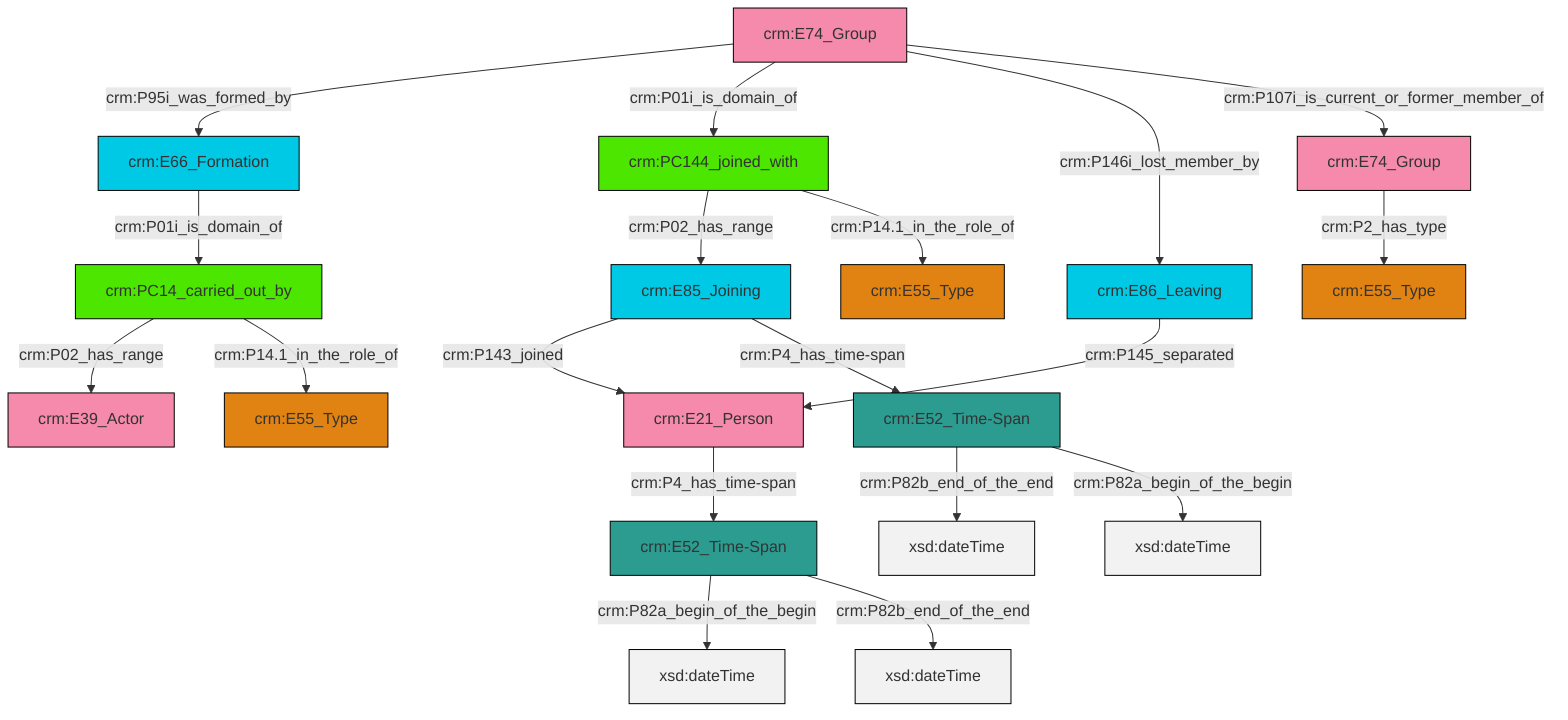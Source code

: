 graph TD
classDef Literal fill:#f2f2f2,stroke:#000000;
classDef CRM_Entity fill:#FFFFFF,stroke:#000000;
classDef Temporal_Entity fill:#00C9E6, stroke:#000000;
classDef Type fill:#E18312, stroke:#000000;
classDef Time-Span fill:#2C9C91, stroke:#000000;
classDef Appellation fill:#FFEB7F, stroke:#000000;
classDef Place fill:#008836, stroke:#000000;
classDef Persistent_Item fill:#B266B2, stroke:#000000;
classDef Conceptual_Object fill:#FFD700, stroke:#000000;
classDef Physical_Thing fill:#D2B48C, stroke:#000000;
classDef Actor fill:#f58aad, stroke:#000000;
classDef PC_Classes fill:#4ce600, stroke:#000000;
classDef Multi fill:#cccccc,stroke:#000000;

0["crm:E74_Group"]:::Actor -->|crm:P95i_was_formed_by| 1["crm:E66_Formation"]:::Temporal_Entity
0["crm:E74_Group"]:::Actor -->|crm:P01i_is_domain_of| 4["crm:PC144_joined_with"]:::PC_Classes
2["crm:PC14_carried_out_by"]:::PC_Classes -->|crm:P02_has_range| 7["crm:E39_Actor"]:::Actor
4["crm:PC144_joined_with"]:::PC_Classes -->|crm:P02_has_range| 10["crm:E85_Joining"]:::Temporal_Entity
1["crm:E66_Formation"]:::Temporal_Entity -->|crm:P01i_is_domain_of| 2["crm:PC14_carried_out_by"]:::PC_Classes
10["crm:E85_Joining"]:::Temporal_Entity -->|crm:P143_joined| 12["crm:E21_Person"]:::Actor
14["crm:E52_Time-Span"]:::Time-Span -->|crm:P82b_end_of_the_end| 15[xsd:dateTime]:::Literal
4["crm:PC144_joined_with"]:::PC_Classes -->|crm:P14.1_in_the_role_of| 16["crm:E55_Type"]:::Type
14["crm:E52_Time-Span"]:::Time-Span -->|crm:P82a_begin_of_the_begin| 17[xsd:dateTime]:::Literal
8["crm:E52_Time-Span"]:::Time-Span -->|crm:P82a_begin_of_the_begin| 20[xsd:dateTime]:::Literal
12["crm:E21_Person"]:::Actor -->|crm:P4_has_time-span| 8["crm:E52_Time-Span"]:::Time-Span
8["crm:E52_Time-Span"]:::Time-Span -->|crm:P82b_end_of_the_end| 23[xsd:dateTime]:::Literal
18["crm:E74_Group"]:::Actor -->|crm:P2_has_type| 5["crm:E55_Type"]:::Type
10["crm:E85_Joining"]:::Temporal_Entity -->|crm:P4_has_time-span| 14["crm:E52_Time-Span"]:::Time-Span
0["crm:E74_Group"]:::Actor -->|crm:P146i_lost_member_by| 26["crm:E86_Leaving"]:::Temporal_Entity
2["crm:PC14_carried_out_by"]:::PC_Classes -->|crm:P14.1_in_the_role_of| 21["crm:E55_Type"]:::Type
0["crm:E74_Group"]:::Actor -->|crm:P107i_is_current_or_former_member_of| 18["crm:E74_Group"]:::Actor
26["crm:E86_Leaving"]:::Temporal_Entity -->|crm:P145_separated| 12["crm:E21_Person"]:::Actor